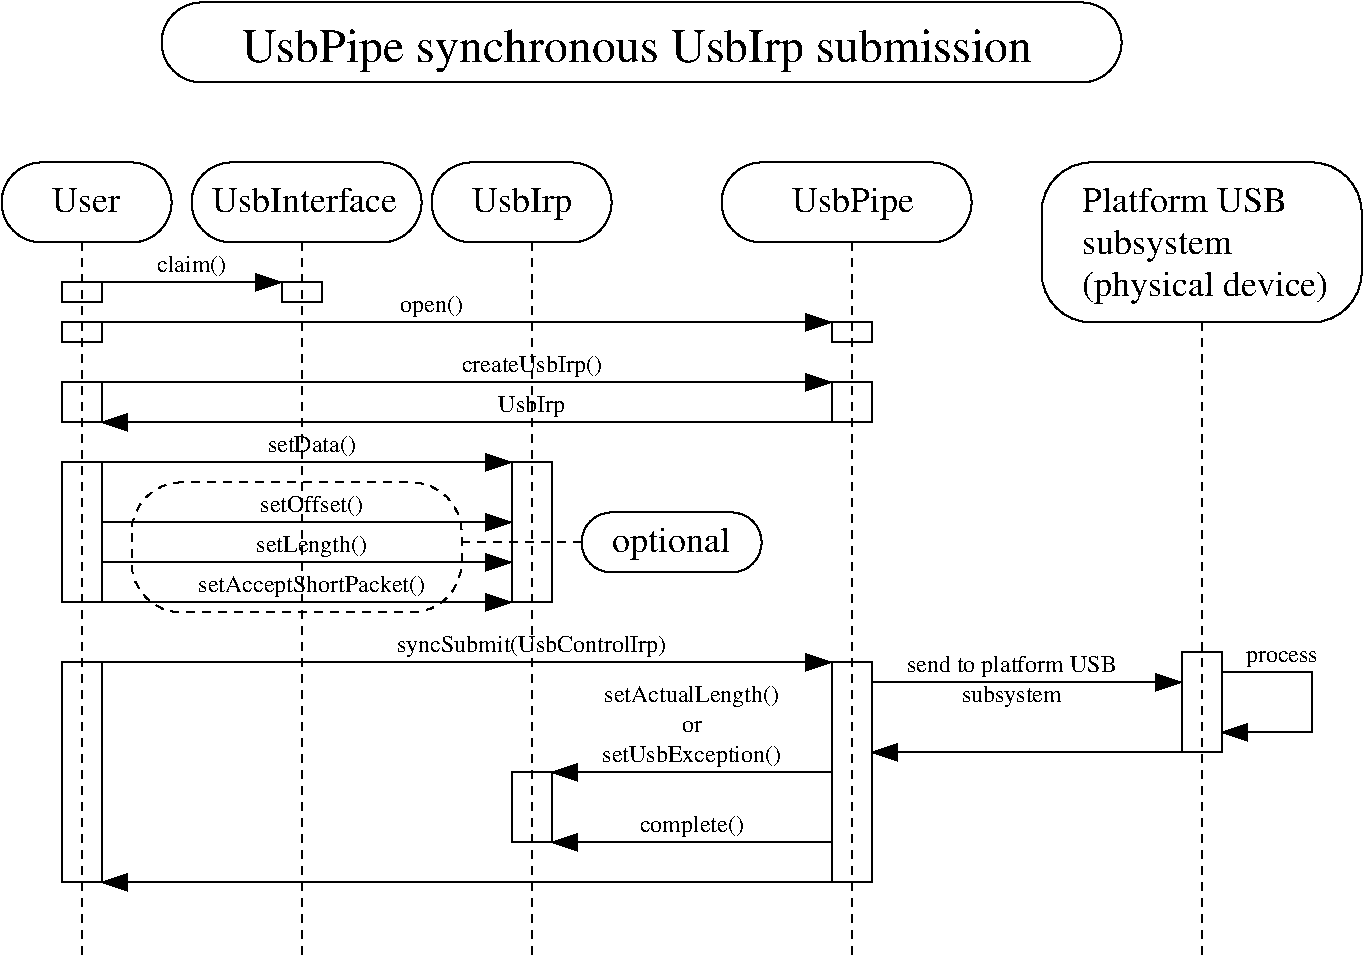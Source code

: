 #FIG 3.2
Landscape
Center
Inches
Letter  
100.00
Single
-2
1200 2
2 4 0 1 0 7 50 0 -1 0.000 0 0 25 0 0 5
	 9600 1800 2400 1800 2400 1200 9600 1200 9600 1800
2 4 0 1 0 7 50 0 -1 3.000 0 0 25 0 0 5
	 8475 3000 8475 2400 6600 2400 6600 3000 8475 3000
2 4 0 1 0 7 50 0 -1 3.000 0 0 25 0 0 5
	 11400 3600 11400 2400 9000 2400 9000 3600 11400 3600
2 1 1 1 0 7 50 0 -1 4.000 0 0 -1 0 0 2
	 5175 3000 5175 8400
2 1 1 1 0 7 50 0 -1 4.000 0 0 -1 0 0 2
	 7575 3000 7575 8400
2 1 1 1 0 7 50 0 -1 4.000 0 0 -1 0 0 2
	 10200 3600 10200 8400
2 2 0 1 0 7 50 0 -1 0.000 0 0 -1 0 0 5
	 10050 6075 10350 6075 10350 6825 10050 6825 10050 6075
2 1 0 1 0 7 50 0 -1 0.000 0 0 -1 1 0 2
	1 1 1.00 120.00 180.00
	 10050 6825 7725 6825
2 1 0 1 0 7 50 0 -1 0.000 0 0 -1 1 0 4
	1 1 1.00 120.00 180.00
	 10350 6225 11025 6225 11025 6675 10350 6675
2 2 0 1 0 7 50 0 -1 0.000 0 0 -1 0 0 5
	 5025 6975 5325 6975 5325 7500 5025 7500 5025 6975
2 1 0 1 0 7 50 0 -1 0.000 0 0 -1 1 0 2
	1 1 1.00 120.00 180.00
	 7425 6975 5325 6975
2 1 0 1 0 7 50 0 -1 0.000 0 0 -1 1 0 2
	1 1 1.00 120.00 180.00
	 7425 7800 1950 7800
2 1 0 1 0 7 50 0 -1 0.000 0 0 -1 1 0 2
	1 1 1.00 120.00 180.00
	 7425 7500 5325 7500
2 4 0 1 0 7 50 0 -1 3.000 0 0 25 0 0 5
	 2475 3000 2475 2400 1200 2400 1200 3000 2475 3000
2 2 0 1 0 7 50 0 -1 0.000 0 0 -1 0 0 5
	 1650 6150 1950 6150 1950 7800 1650 7800 1650 6150
2 1 0 1 0 7 50 0 -1 0.000 0 0 -1 1 0 2
	1 1 1.00 120.00 180.00
	 1950 6150 7425 6150
2 1 0 1 0 7 50 0 -1 0.000 0 0 -1 1 0 2
	1 1 1.00 120.00 180.00
	 7725 6300 10050 6300
2 2 0 1 0 7 50 0 -1 0.000 0 0 -1 0 0 5
	 7425 6150 7725 6150 7725 7800 7425 7800 7425 6150
2 1 0 1 0 7 50 0 -1 0.000 0 0 -1 1 0 2
	1 1 1.00 120.00 180.00
	 1950 5700 5025 5700
2 1 0 1 0 7 50 0 -1 0.000 0 0 -1 1 0 2
	1 1 1.00 120.00 180.00
	 1950 5400 5025 5400
2 1 0 1 0 7 50 0 -1 0.000 0 0 -1 1 0 2
	1 1 1.00 120.00 180.00
	 1950 5100 5025 5100
2 4 1 1 0 7 50 0 -1 4.000 0 0 25 0 0 5
	 4650 5775 2175 5775 2175 4800 4650 4800 4650 5775
2 1 0 1 0 7 50 0 -1 0.000 0 0 -1 1 0 2
	1 1 1.00 120.00 180.00
	 1950 4650 5025 4650
2 2 0 1 0 7 50 0 -1 4.000 0 0 -1 0 0 5
	 1650 4650 1950 4650 1950 5700 1650 5700 1650 4650
2 2 0 1 0 7 50 0 -1 4.000 0 0 -1 0 0 5
	 5025 4650 5325 4650 5325 5700 5025 5700 5025 4650
2 1 1 1 0 7 50 0 -1 4.000 0 0 -1 0 0 2
	 4650 5250 5550 5250
2 4 0 1 0 7 50 0 -1 0.000 0 0 15 0 0 5
	 6900 5475 5550 5475 5550 5025 6900 5025 6900 5475
2 1 1 1 0 7 50 0 -1 4.000 0 0 -1 0 0 2
	 1800 3000 1800 8400
2 4 0 1 0 7 50 0 -1 3.000 0 0 25 0 0 5
	 5775 3000 5775 2400 4425 2400 4425 3000 5775 3000
2 1 1 1 0 7 50 0 -1 4.000 0 0 -1 0 0 2
	 3450 3000 3450 8400
2 4 0 1 0 7 50 0 -1 3.000 0 0 25 0 0 5
	 4350 3000 4350 2400 2625 2400 2625 3000 4350 3000
2 1 0 1 0 7 50 0 -1 0.000 0 0 -1 1 0 2
	1 1 1.00 120.00 180.00
	 7425 4350 1950 4350
2 2 0 1 0 7 50 0 -1 4.000 0 0 -1 0 0 5
	 1650 4050 1950 4050 1950 4350 1650 4350 1650 4050
2 1 0 1 0 7 50 0 -1 0.000 0 0 -1 1 0 2
	1 1 1.00 120.00 180.00
	 1950 4050 7425 4050
2 2 0 1 0 7 50 0 -1 4.000 0 0 -1 0 0 5
	 1650 3300 1950 3300 1950 3450 1650 3450 1650 3300
2 2 0 1 0 7 50 0 -1 4.000 0 0 -1 0 0 5
	 1650 3600 1950 3600 1950 3750 1650 3750 1650 3600
2 1 0 1 0 7 50 0 -1 0.000 0 0 -1 1 0 2
	1 1 1.00 120.00 180.00
	 1950 3300 3300 3300
2 1 0 1 0 7 50 0 -1 0.000 0 0 -1 1 0 2
	1 1 1.00 120.00 180.00
	 1950 3600 7425 3600
2 2 0 1 0 7 50 0 -1 4.000 0 0 -1 0 0 5
	 7425 3600 7725 3600 7725 3750 7425 3750 7425 3600
2 2 0 1 0 7 50 0 -1 4.000 0 0 -1 0 0 5
	 7425 4050 7725 4050 7725 4350 7425 4350 7425 4050
2 2 0 1 0 7 50 0 -1 4.000 0 0 -1 0 0 5
	 3300 3300 3600 3300 3600 3450 3300 3450 3300 3300
4 0 0 50 0 0 18 0.0000 4 195 1575 9300 2775 Platform USB\001
4 0 0 50 0 0 18 0.0000 4 255 1140 9300 3090 subsystem\001
4 0 0 50 0 0 18 0.0000 4 255 1875 9300 3405 (physical device)\001
4 1 0 50 0 0 12 0.0000 4 180 1425 6375 6450 setActualLength()\001
4 1 0 50 0 0 12 0.0000 4 90 150 6375 6675 or\001
4 1 0 50 0 0 12 0.0000 4 180 1470 6375 6900 setUsbException()\001
4 1 0 50 0 0 12 0.0000 4 135 600 10800 6150 process\001
4 1 0 50 0 0 12 0.0000 4 180 840 6375 7425 complete()\001
4 0 0 50 0 0 24 0.0000 4 330 6120 3000 1650 UsbPipe synchronous UsbIrp submission\001
4 0 0 50 0 0 18 0.0000 4 255 765 4725 2775 UsbIrp\001
4 0 0 50 0 0 18 0.0000 4 255 915 7125 2775 UsbPipe\001
4 0 0 50 0 0 18 0.0000 4 195 525 1575 2775 User\001
4 1 0 50 0 0 12 0.0000 4 180 2115 5175 6075 syncSubmit(UsbControlIrp)\001
4 1 0 50 0 0 12 0.0000 4 180 1635 8775 6225 send to platform USB\001
4 1 0 50 0 0 12 0.0000 4 180 825 8775 6450 subsystem\001
4 1 0 50 0 0 12 0.0000 4 180 1875 3525 5625 setAcceptShortPacket()\001
4 1 0 50 0 0 12 0.0000 4 180 915 3525 5325 setLength()\001
4 1 0 50 0 0 12 0.0000 4 180 885 3525 5025 setOffset()\001
4 1 0 50 0 0 12 0.0000 4 180 765 3525 4575 setData()\001
4 0 0 50 0 0 18 0.0000 4 255 915 5775 5325 optional\001
4 0 0 50 0 0 18 0.0000 4 195 1440 2775 2775 UsbInterface\001
4 1 0 50 0 0 12 0.0000 4 180 555 2625 3225 claim()\001
4 1 0 50 0 0 12 0.0000 4 180 525 5175 4275 UsbIrp\001
4 1 0 50 0 0 12 0.0000 4 180 1155 5175 3975 createUsbIrp()\001
4 1 0 50 0 0 12 0.0000 4 180 510 4425 3525 open()\001

